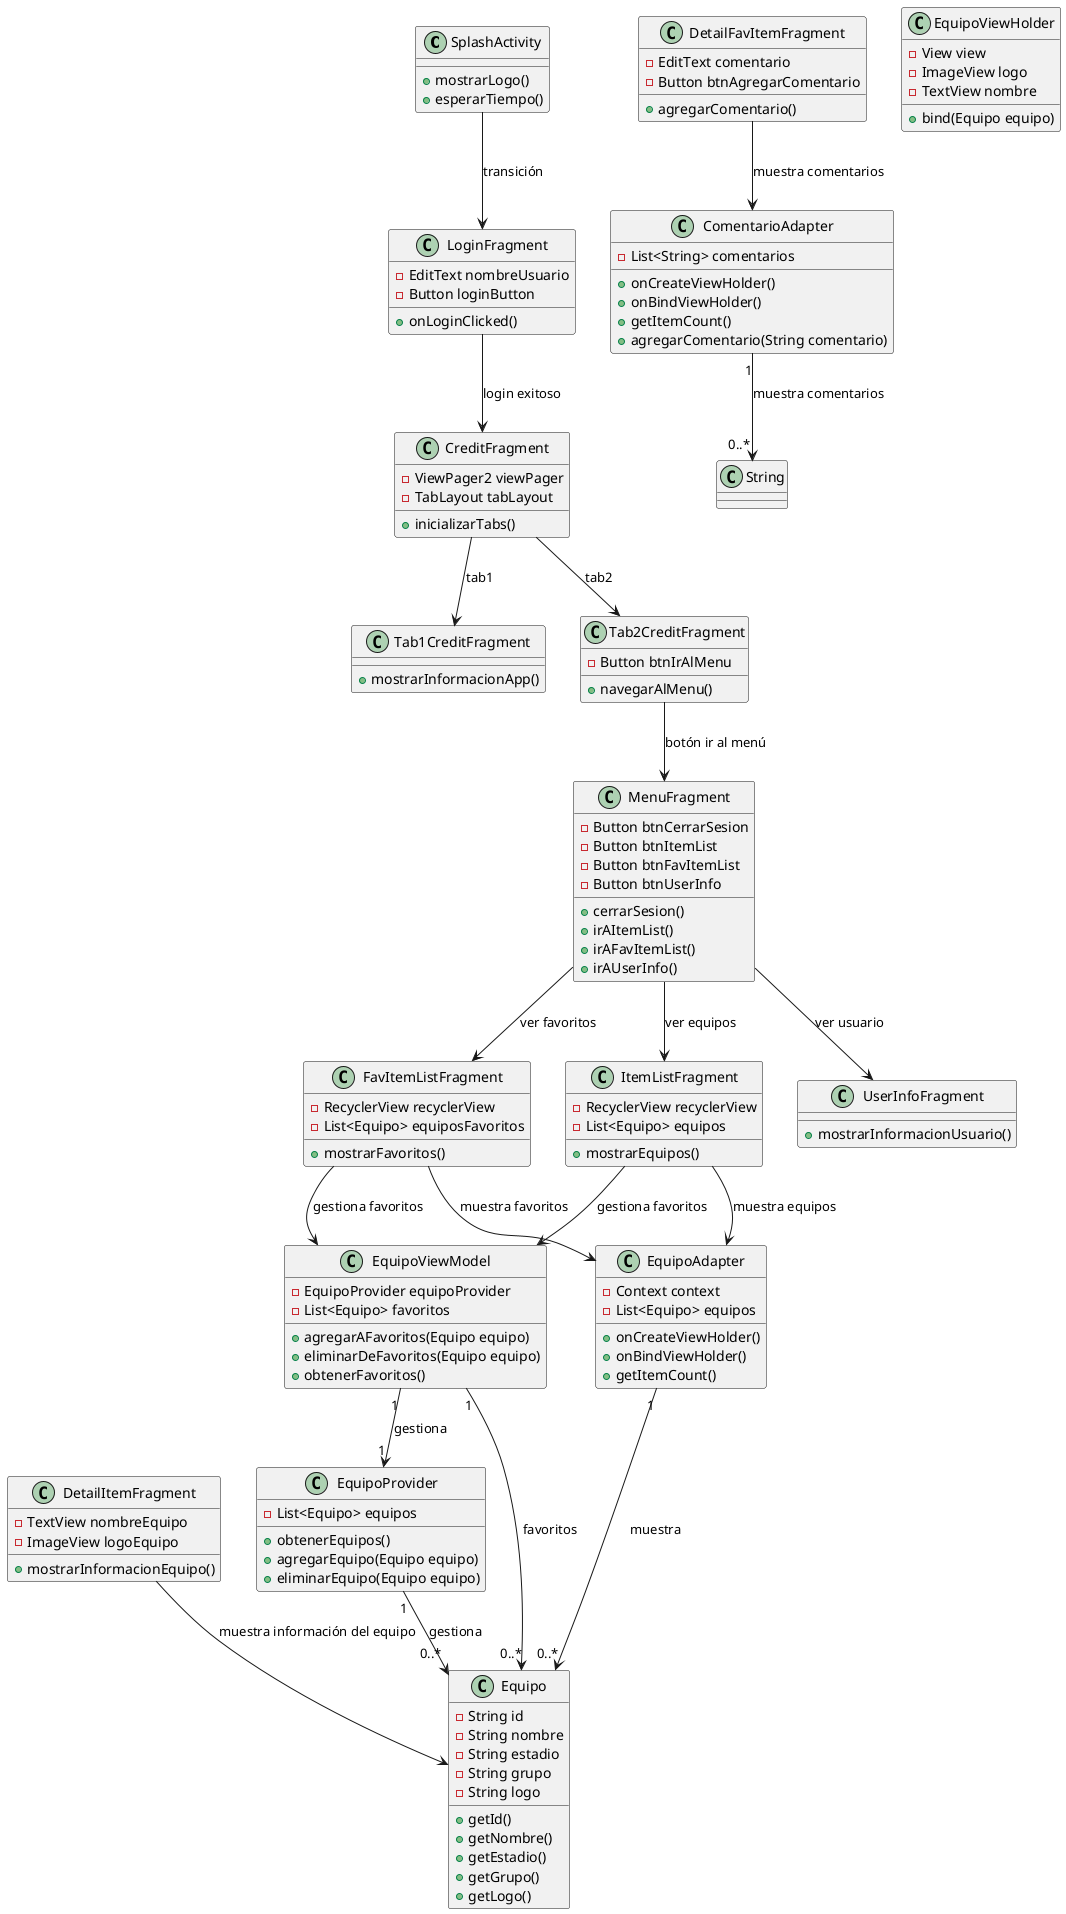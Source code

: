 @startuml
class SplashActivity {
  + mostrarLogo()
  + esperarTiempo()
}

class LoginFragment {
  - EditText nombreUsuario
  - Button loginButton
  + onLoginClicked()
}

class CreditFragment {
  - ViewPager2 viewPager
  - TabLayout tabLayout
  + inicializarTabs()
}

class Tab1CreditFragment {
  + mostrarInformacionApp()
}

class Tab2CreditFragment {
  - Button btnIrAlMenu
  + navegarAlMenu()
}

class MenuFragment {
  - Button btnCerrarSesion
  - Button btnItemList
  - Button btnFavItemList
  - Button btnUserInfo
  + cerrarSesion()
  + irAItemList()
  + irAFavItemList()
  + irAUserInfo()
}

class ItemListFragment {
  - RecyclerView recyclerView
  - List<Equipo> equipos
  + mostrarEquipos()
}

class FavItemListFragment {
  - RecyclerView recyclerView
  - List<Equipo> equiposFavoritos
  + mostrarFavoritos()
}

class UserInfoFragment {
  + mostrarInformacionUsuario()
}

class DetailFavItemFragment {
  - EditText comentario
  - Button btnAgregarComentario
  + agregarComentario()
}

class DetailItemFragment {
  - TextView nombreEquipo
  - ImageView logoEquipo
  + mostrarInformacionEquipo()
}

class Equipo {
  - String id
  - String nombre
  - String estadio
  - String grupo
  - String logo
  + getId()
  + getNombre()
  + getEstadio()
  + getGrupo()
  + getLogo()
}

class EquipoProvider {
  - List<Equipo> equipos
  + obtenerEquipos()
  + agregarEquipo(Equipo equipo)
  + eliminarEquipo(Equipo equipo)
}

class EquipoAdapter {
  - Context context
  - List<Equipo> equipos
  + onCreateViewHolder()
  + onBindViewHolder()
  + getItemCount()
}

class EquipoViewModel {
  - EquipoProvider equipoProvider
  - List<Equipo> favoritos
  + agregarAFavoritos(Equipo equipo)
  + eliminarDeFavoritos(Equipo equipo)
  + obtenerFavoritos()
}

class EquipoViewHolder {
  - View view
  - ImageView logo
  - TextView nombre
  + bind(Equipo equipo)
}

class ComentarioAdapter {
  - List<String> comentarios
  + onCreateViewHolder()
  + onBindViewHolder()
  + getItemCount()
  + agregarComentario(String comentario)
}

SplashActivity --> LoginFragment : "transición"
LoginFragment --> CreditFragment : "login exitoso"
CreditFragment --> Tab1CreditFragment : "tab1"
CreditFragment --> Tab2CreditFragment : "tab2"
Tab2CreditFragment --> MenuFragment : "botón ir al menú"
MenuFragment --> ItemListFragment : "ver equipos"
MenuFragment --> FavItemListFragment : "ver favoritos"
MenuFragment --> UserInfoFragment : "ver usuario"
ItemListFragment --> EquipoAdapter : "muestra equipos"
ItemListFragment --> EquipoViewModel : "gestiona favoritos"
FavItemListFragment --> EquipoAdapter : "muestra favoritos"
FavItemListFragment --> EquipoViewModel : "gestiona favoritos"
DetailFavItemFragment --> ComentarioAdapter : "muestra comentarios"
DetailItemFragment --> Equipo : "muestra información del equipo"

EquipoProvider "1" --> "0..*" Equipo : "gestiona"
EquipoAdapter "1" --> "0..*" Equipo : "muestra"
EquipoViewModel "1" --> "1" EquipoProvider : "gestiona"
EquipoViewModel "1" --> "0..*" Equipo : "favoritos"
ComentarioAdapter "1" --> "0..*" String : "muestra comentarios"
@enduml
